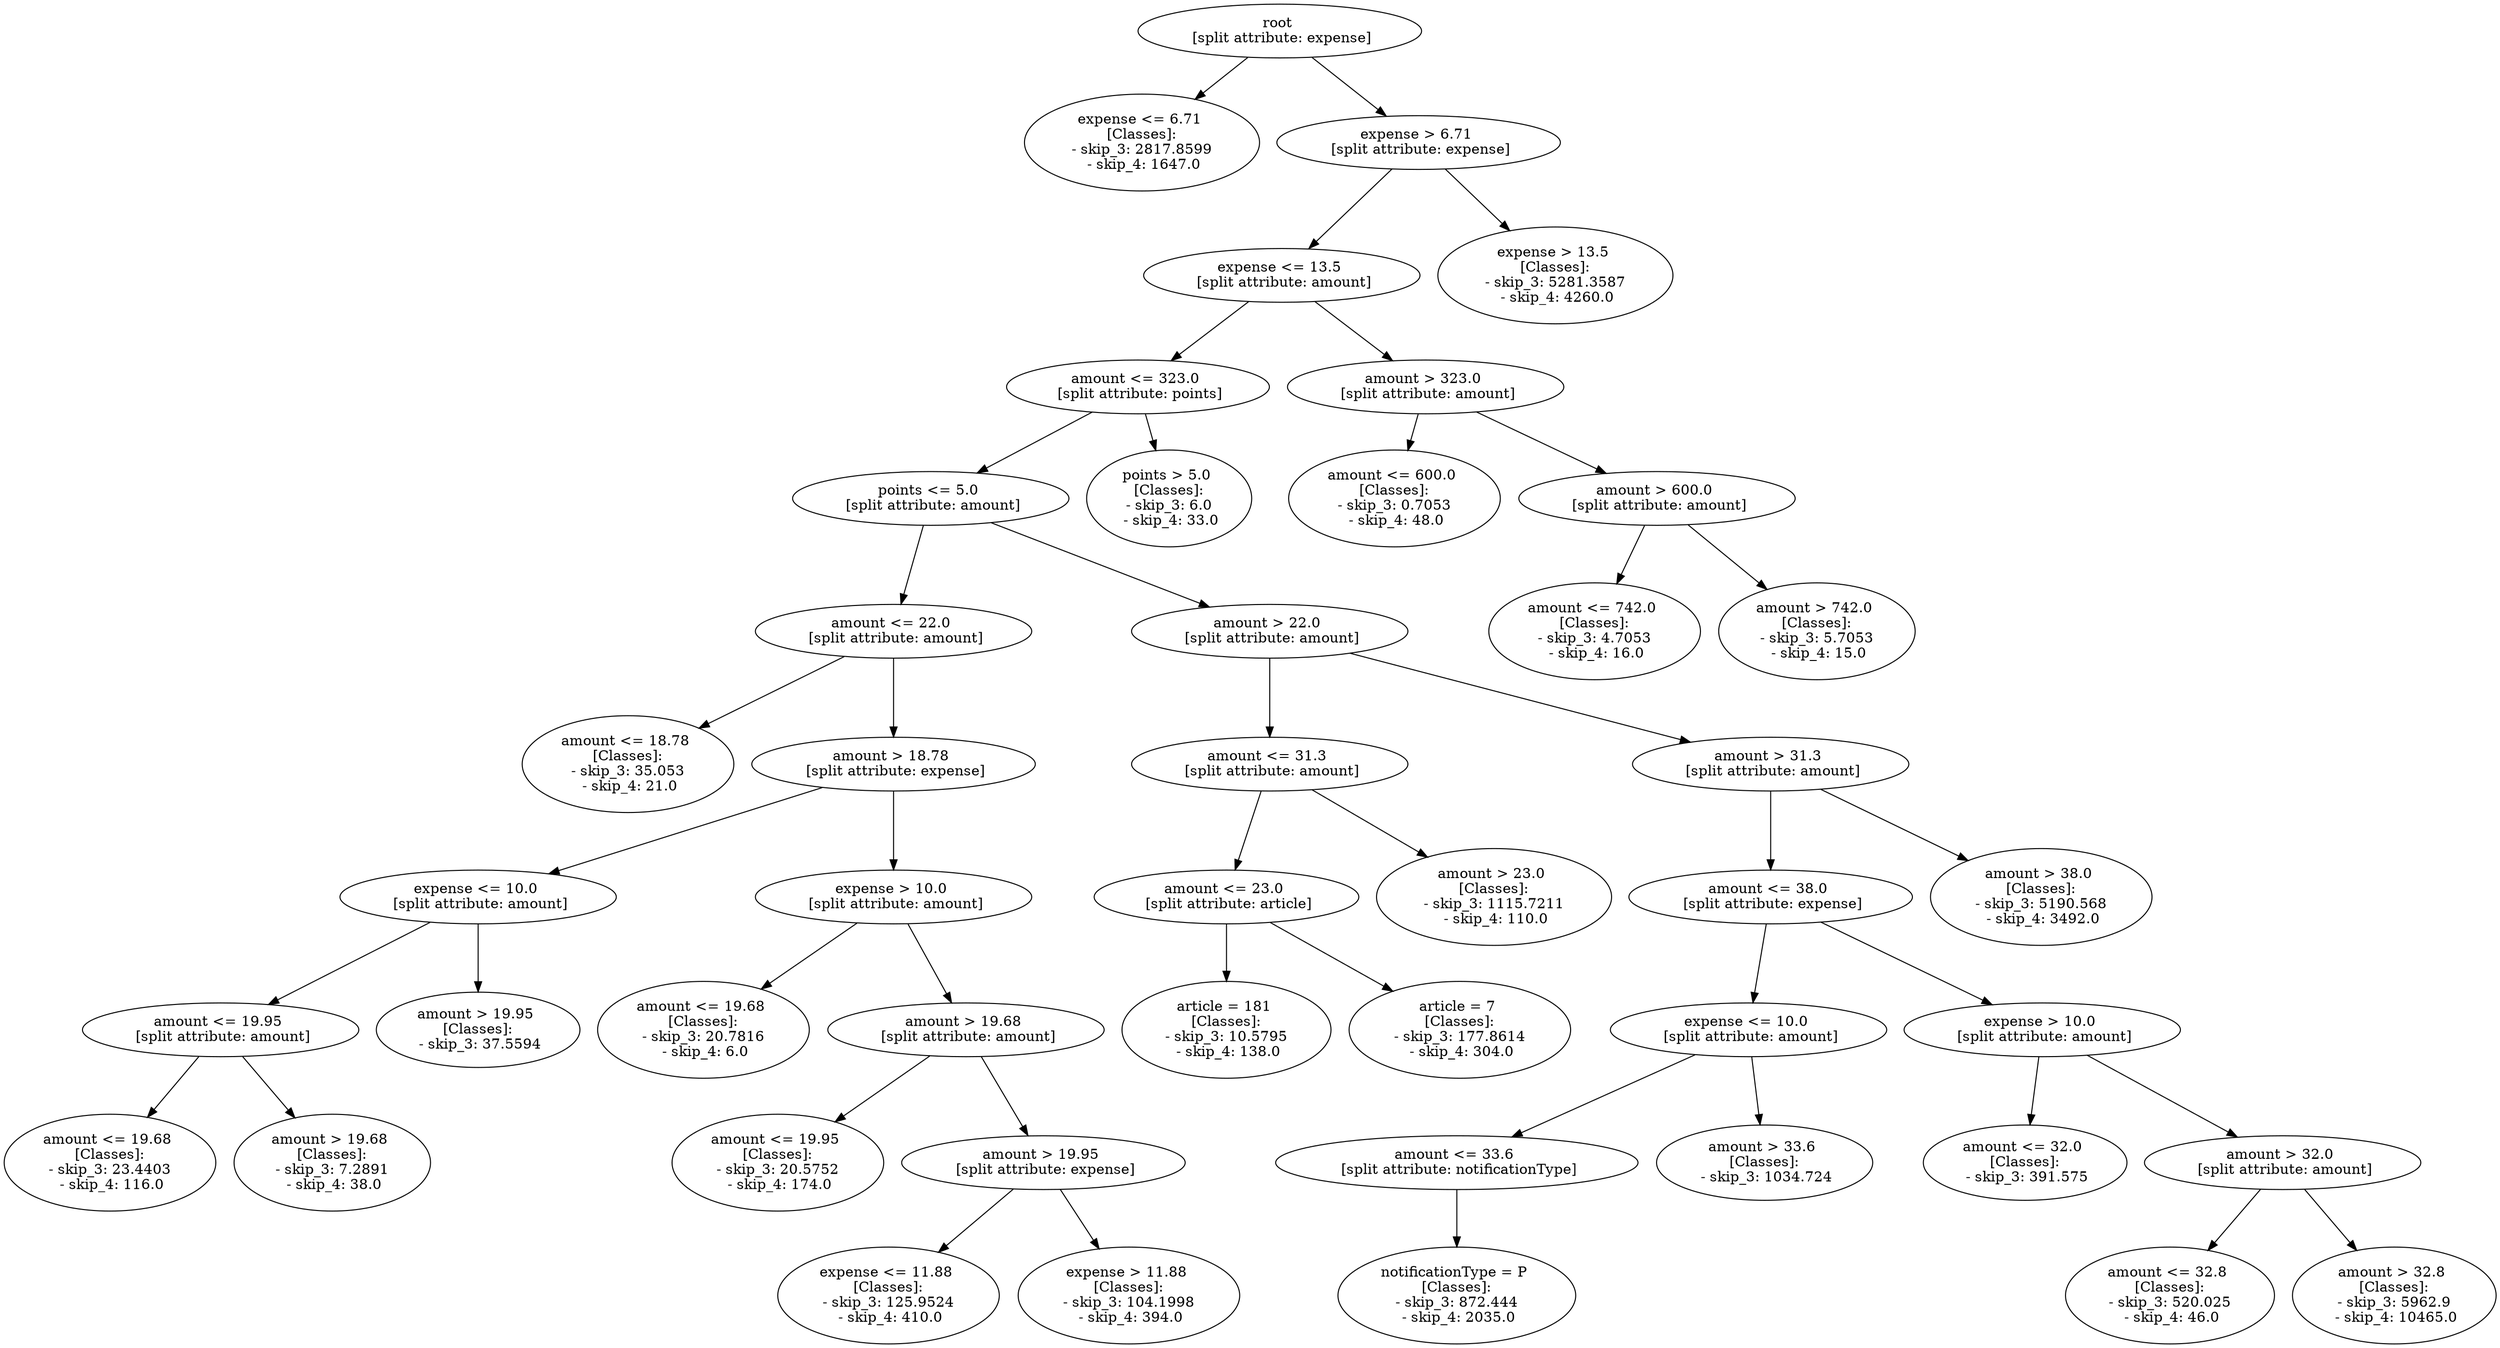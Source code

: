 // Road_Traffic_Fine_Management_Process-p_3-10
digraph "Road_Traffic_Fine_Management_Process-p_3-10" {
	"f8cfad74-5ec8-4e8a-961b-e79d48952824" [label="root 
 [split attribute: expense]"]
	"21ef0a90-1d5f-4b16-8919-5bb0e7ea8849" [label="expense <= 6.71 
 [Classes]: 
 - skip_3: 2817.8599 
 - skip_4: 1647.0"]
	"f8cfad74-5ec8-4e8a-961b-e79d48952824" -> "21ef0a90-1d5f-4b16-8919-5bb0e7ea8849"
	"1cdf9db3-0dd2-43d8-b88c-79ab4c223b0e" [label="expense > 6.71 
 [split attribute: expense]"]
	"f8cfad74-5ec8-4e8a-961b-e79d48952824" -> "1cdf9db3-0dd2-43d8-b88c-79ab4c223b0e"
	"33aafe72-4fba-4057-bd49-dda7a14d2392" [label="expense <= 13.5 
 [split attribute: amount]"]
	"1cdf9db3-0dd2-43d8-b88c-79ab4c223b0e" -> "33aafe72-4fba-4057-bd49-dda7a14d2392"
	"b08211fb-55df-426c-97f5-2dc7669161c1" [label="amount <= 323.0 
 [split attribute: points]"]
	"33aafe72-4fba-4057-bd49-dda7a14d2392" -> "b08211fb-55df-426c-97f5-2dc7669161c1"
	"cb9489fe-74f6-45f4-8cf7-706701619555" [label="points <= 5.0 
 [split attribute: amount]"]
	"b08211fb-55df-426c-97f5-2dc7669161c1" -> "cb9489fe-74f6-45f4-8cf7-706701619555"
	"53827dac-26e4-4709-be47-621a56a737c3" [label="amount <= 22.0 
 [split attribute: amount]"]
	"cb9489fe-74f6-45f4-8cf7-706701619555" -> "53827dac-26e4-4709-be47-621a56a737c3"
	"76d8bd3b-785a-4d7b-ba5e-0b432921e2a8" [label="amount <= 18.78 
 [Classes]: 
 - skip_3: 35.053 
 - skip_4: 21.0"]
	"53827dac-26e4-4709-be47-621a56a737c3" -> "76d8bd3b-785a-4d7b-ba5e-0b432921e2a8"
	"d20c45db-e229-41a0-bdfe-35807e97cece" [label="amount > 18.78 
 [split attribute: expense]"]
	"53827dac-26e4-4709-be47-621a56a737c3" -> "d20c45db-e229-41a0-bdfe-35807e97cece"
	"d3eaa942-8da2-4612-91c6-08975dff36ad" [label="expense <= 10.0 
 [split attribute: amount]"]
	"d20c45db-e229-41a0-bdfe-35807e97cece" -> "d3eaa942-8da2-4612-91c6-08975dff36ad"
	"ce973708-abdb-48c2-810d-90aefec97e5f" [label="amount <= 19.95 
 [split attribute: amount]"]
	"d3eaa942-8da2-4612-91c6-08975dff36ad" -> "ce973708-abdb-48c2-810d-90aefec97e5f"
	"319461c3-b4be-47ba-8ec5-36460fc9d546" [label="amount <= 19.68 
 [Classes]: 
 - skip_3: 23.4403 
 - skip_4: 116.0"]
	"ce973708-abdb-48c2-810d-90aefec97e5f" -> "319461c3-b4be-47ba-8ec5-36460fc9d546"
	"60f74545-5372-4623-b427-01e2fcc34db8" [label="amount > 19.68 
 [Classes]: 
 - skip_3: 7.2891 
 - skip_4: 38.0"]
	"ce973708-abdb-48c2-810d-90aefec97e5f" -> "60f74545-5372-4623-b427-01e2fcc34db8"
	"0de4515f-2005-4cef-8309-407739b04d21" [label="amount > 19.95 
 [Classes]: 
 - skip_3: 37.5594"]
	"d3eaa942-8da2-4612-91c6-08975dff36ad" -> "0de4515f-2005-4cef-8309-407739b04d21"
	"cc71ee1c-cfef-422d-ab33-53fd45c9c0ac" [label="expense > 10.0 
 [split attribute: amount]"]
	"d20c45db-e229-41a0-bdfe-35807e97cece" -> "cc71ee1c-cfef-422d-ab33-53fd45c9c0ac"
	"b444cf5c-81d7-4398-869d-8e007a5b1f1c" [label="amount <= 19.68 
 [Classes]: 
 - skip_3: 20.7816 
 - skip_4: 6.0"]
	"cc71ee1c-cfef-422d-ab33-53fd45c9c0ac" -> "b444cf5c-81d7-4398-869d-8e007a5b1f1c"
	"0c00ff49-a3df-4433-9917-155934063d4e" [label="amount > 19.68 
 [split attribute: amount]"]
	"cc71ee1c-cfef-422d-ab33-53fd45c9c0ac" -> "0c00ff49-a3df-4433-9917-155934063d4e"
	"48561403-1d81-43b5-ac5f-91f40cbc93f3" [label="amount <= 19.95 
 [Classes]: 
 - skip_3: 20.5752 
 - skip_4: 174.0"]
	"0c00ff49-a3df-4433-9917-155934063d4e" -> "48561403-1d81-43b5-ac5f-91f40cbc93f3"
	"fe89e892-14e6-4a68-82ed-4341d46dd3dd" [label="amount > 19.95 
 [split attribute: expense]"]
	"0c00ff49-a3df-4433-9917-155934063d4e" -> "fe89e892-14e6-4a68-82ed-4341d46dd3dd"
	"338e1f9d-78c6-4984-ac89-8b99b01b48c1" [label="expense <= 11.88 
 [Classes]: 
 - skip_3: 125.9524 
 - skip_4: 410.0"]
	"fe89e892-14e6-4a68-82ed-4341d46dd3dd" -> "338e1f9d-78c6-4984-ac89-8b99b01b48c1"
	"cbbe21a1-ebff-4266-9357-c964bf5ab93a" [label="expense > 11.88 
 [Classes]: 
 - skip_3: 104.1998 
 - skip_4: 394.0"]
	"fe89e892-14e6-4a68-82ed-4341d46dd3dd" -> "cbbe21a1-ebff-4266-9357-c964bf5ab93a"
	"6b083e45-d53d-4774-91aa-116f20fff904" [label="amount > 22.0 
 [split attribute: amount]"]
	"cb9489fe-74f6-45f4-8cf7-706701619555" -> "6b083e45-d53d-4774-91aa-116f20fff904"
	"e363c067-1a77-46c9-8ad9-f51cc6c3c04b" [label="amount <= 31.3 
 [split attribute: amount]"]
	"6b083e45-d53d-4774-91aa-116f20fff904" -> "e363c067-1a77-46c9-8ad9-f51cc6c3c04b"
	"ca1babc5-efab-4df7-8759-fbd754d5e828" [label="amount <= 23.0 
 [split attribute: article]"]
	"e363c067-1a77-46c9-8ad9-f51cc6c3c04b" -> "ca1babc5-efab-4df7-8759-fbd754d5e828"
	"bc4aea56-1583-403f-bc6f-3b86e8eadaa5" [label="article = 181 
 [Classes]: 
 - skip_3: 10.5795 
 - skip_4: 138.0"]
	"ca1babc5-efab-4df7-8759-fbd754d5e828" -> "bc4aea56-1583-403f-bc6f-3b86e8eadaa5"
	"cac5c8e7-4bb9-4afa-91be-4b31a504295c" [label="article = 7 
 [Classes]: 
 - skip_3: 177.8614 
 - skip_4: 304.0"]
	"ca1babc5-efab-4df7-8759-fbd754d5e828" -> "cac5c8e7-4bb9-4afa-91be-4b31a504295c"
	"e2925dea-e92f-466a-a07d-78e2fa3cfe6a" [label="amount > 23.0 
 [Classes]: 
 - skip_3: 1115.7211 
 - skip_4: 110.0"]
	"e363c067-1a77-46c9-8ad9-f51cc6c3c04b" -> "e2925dea-e92f-466a-a07d-78e2fa3cfe6a"
	"b43e1a5c-4e98-47ec-b21b-9e1312895302" [label="amount > 31.3 
 [split attribute: amount]"]
	"6b083e45-d53d-4774-91aa-116f20fff904" -> "b43e1a5c-4e98-47ec-b21b-9e1312895302"
	"4c36769a-637b-40f5-b521-fd3ecfdfbf7b" [label="amount <= 38.0 
 [split attribute: expense]"]
	"b43e1a5c-4e98-47ec-b21b-9e1312895302" -> "4c36769a-637b-40f5-b521-fd3ecfdfbf7b"
	"05aa84da-1e6f-4f25-99f8-fd1b1e446559" [label="expense <= 10.0 
 [split attribute: amount]"]
	"4c36769a-637b-40f5-b521-fd3ecfdfbf7b" -> "05aa84da-1e6f-4f25-99f8-fd1b1e446559"
	"705565cf-e1c4-4c79-9dea-ea8c98630f15" [label="amount <= 33.6 
 [split attribute: notificationType]"]
	"05aa84da-1e6f-4f25-99f8-fd1b1e446559" -> "705565cf-e1c4-4c79-9dea-ea8c98630f15"
	"fce25d42-ec80-40d8-90b2-5b7ab9ab9a67" [label="notificationType = P 
 [Classes]: 
 - skip_3: 872.444 
 - skip_4: 2035.0"]
	"705565cf-e1c4-4c79-9dea-ea8c98630f15" -> "fce25d42-ec80-40d8-90b2-5b7ab9ab9a67"
	"8aab3ef3-3a13-423b-b3b4-0bc03065274b" [label="amount > 33.6 
 [Classes]: 
 - skip_3: 1034.724"]
	"05aa84da-1e6f-4f25-99f8-fd1b1e446559" -> "8aab3ef3-3a13-423b-b3b4-0bc03065274b"
	"e54e9116-a785-4936-bae5-50d8bfee1dcd" [label="expense > 10.0 
 [split attribute: amount]"]
	"4c36769a-637b-40f5-b521-fd3ecfdfbf7b" -> "e54e9116-a785-4936-bae5-50d8bfee1dcd"
	"083e2c3c-a470-4250-9705-325e9952f5dc" [label="amount <= 32.0 
 [Classes]: 
 - skip_3: 391.575"]
	"e54e9116-a785-4936-bae5-50d8bfee1dcd" -> "083e2c3c-a470-4250-9705-325e9952f5dc"
	"0aa4af3e-3903-4cd0-b643-5618891179cb" [label="amount > 32.0 
 [split attribute: amount]"]
	"e54e9116-a785-4936-bae5-50d8bfee1dcd" -> "0aa4af3e-3903-4cd0-b643-5618891179cb"
	"5b2871ca-f091-4961-b37d-a939ad0fc8c3" [label="amount <= 32.8 
 [Classes]: 
 - skip_3: 520.025 
 - skip_4: 46.0"]
	"0aa4af3e-3903-4cd0-b643-5618891179cb" -> "5b2871ca-f091-4961-b37d-a939ad0fc8c3"
	"789b5ec6-f9b8-4f83-bfa8-a4b64e2a6330" [label="amount > 32.8 
 [Classes]: 
 - skip_3: 5962.9 
 - skip_4: 10465.0"]
	"0aa4af3e-3903-4cd0-b643-5618891179cb" -> "789b5ec6-f9b8-4f83-bfa8-a4b64e2a6330"
	"a3e63fa2-b877-4781-8a43-c2441490dd96" [label="amount > 38.0 
 [Classes]: 
 - skip_3: 5190.568 
 - skip_4: 3492.0"]
	"b43e1a5c-4e98-47ec-b21b-9e1312895302" -> "a3e63fa2-b877-4781-8a43-c2441490dd96"
	"0948eea9-d8c4-4b6c-8006-1e7a20d34898" [label="points > 5.0 
 [Classes]: 
 - skip_3: 6.0 
 - skip_4: 33.0"]
	"b08211fb-55df-426c-97f5-2dc7669161c1" -> "0948eea9-d8c4-4b6c-8006-1e7a20d34898"
	"1137da74-bbe3-425b-a45e-a1ba022674f1" [label="amount > 323.0 
 [split attribute: amount]"]
	"33aafe72-4fba-4057-bd49-dda7a14d2392" -> "1137da74-bbe3-425b-a45e-a1ba022674f1"
	"9e7fda09-16ba-49f1-8718-92926d18a22a" [label="amount <= 600.0 
 [Classes]: 
 - skip_3: 0.7053 
 - skip_4: 48.0"]
	"1137da74-bbe3-425b-a45e-a1ba022674f1" -> "9e7fda09-16ba-49f1-8718-92926d18a22a"
	"163cc95f-e65f-4070-a67d-13403e4b3570" [label="amount > 600.0 
 [split attribute: amount]"]
	"1137da74-bbe3-425b-a45e-a1ba022674f1" -> "163cc95f-e65f-4070-a67d-13403e4b3570"
	"d07ccdbe-ab32-4595-8e5e-4f8dda8a06f9" [label="amount <= 742.0 
 [Classes]: 
 - skip_3: 4.7053 
 - skip_4: 16.0"]
	"163cc95f-e65f-4070-a67d-13403e4b3570" -> "d07ccdbe-ab32-4595-8e5e-4f8dda8a06f9"
	"be14b5a4-7edc-4c4e-8e8f-a0913afe8387" [label="amount > 742.0 
 [Classes]: 
 - skip_3: 5.7053 
 - skip_4: 15.0"]
	"163cc95f-e65f-4070-a67d-13403e4b3570" -> "be14b5a4-7edc-4c4e-8e8f-a0913afe8387"
	"55b28f80-267b-429a-bb19-09c781414f20" [label="expense > 13.5 
 [Classes]: 
 - skip_3: 5281.3587 
 - skip_4: 4260.0"]
	"1cdf9db3-0dd2-43d8-b88c-79ab4c223b0e" -> "55b28f80-267b-429a-bb19-09c781414f20"
}
